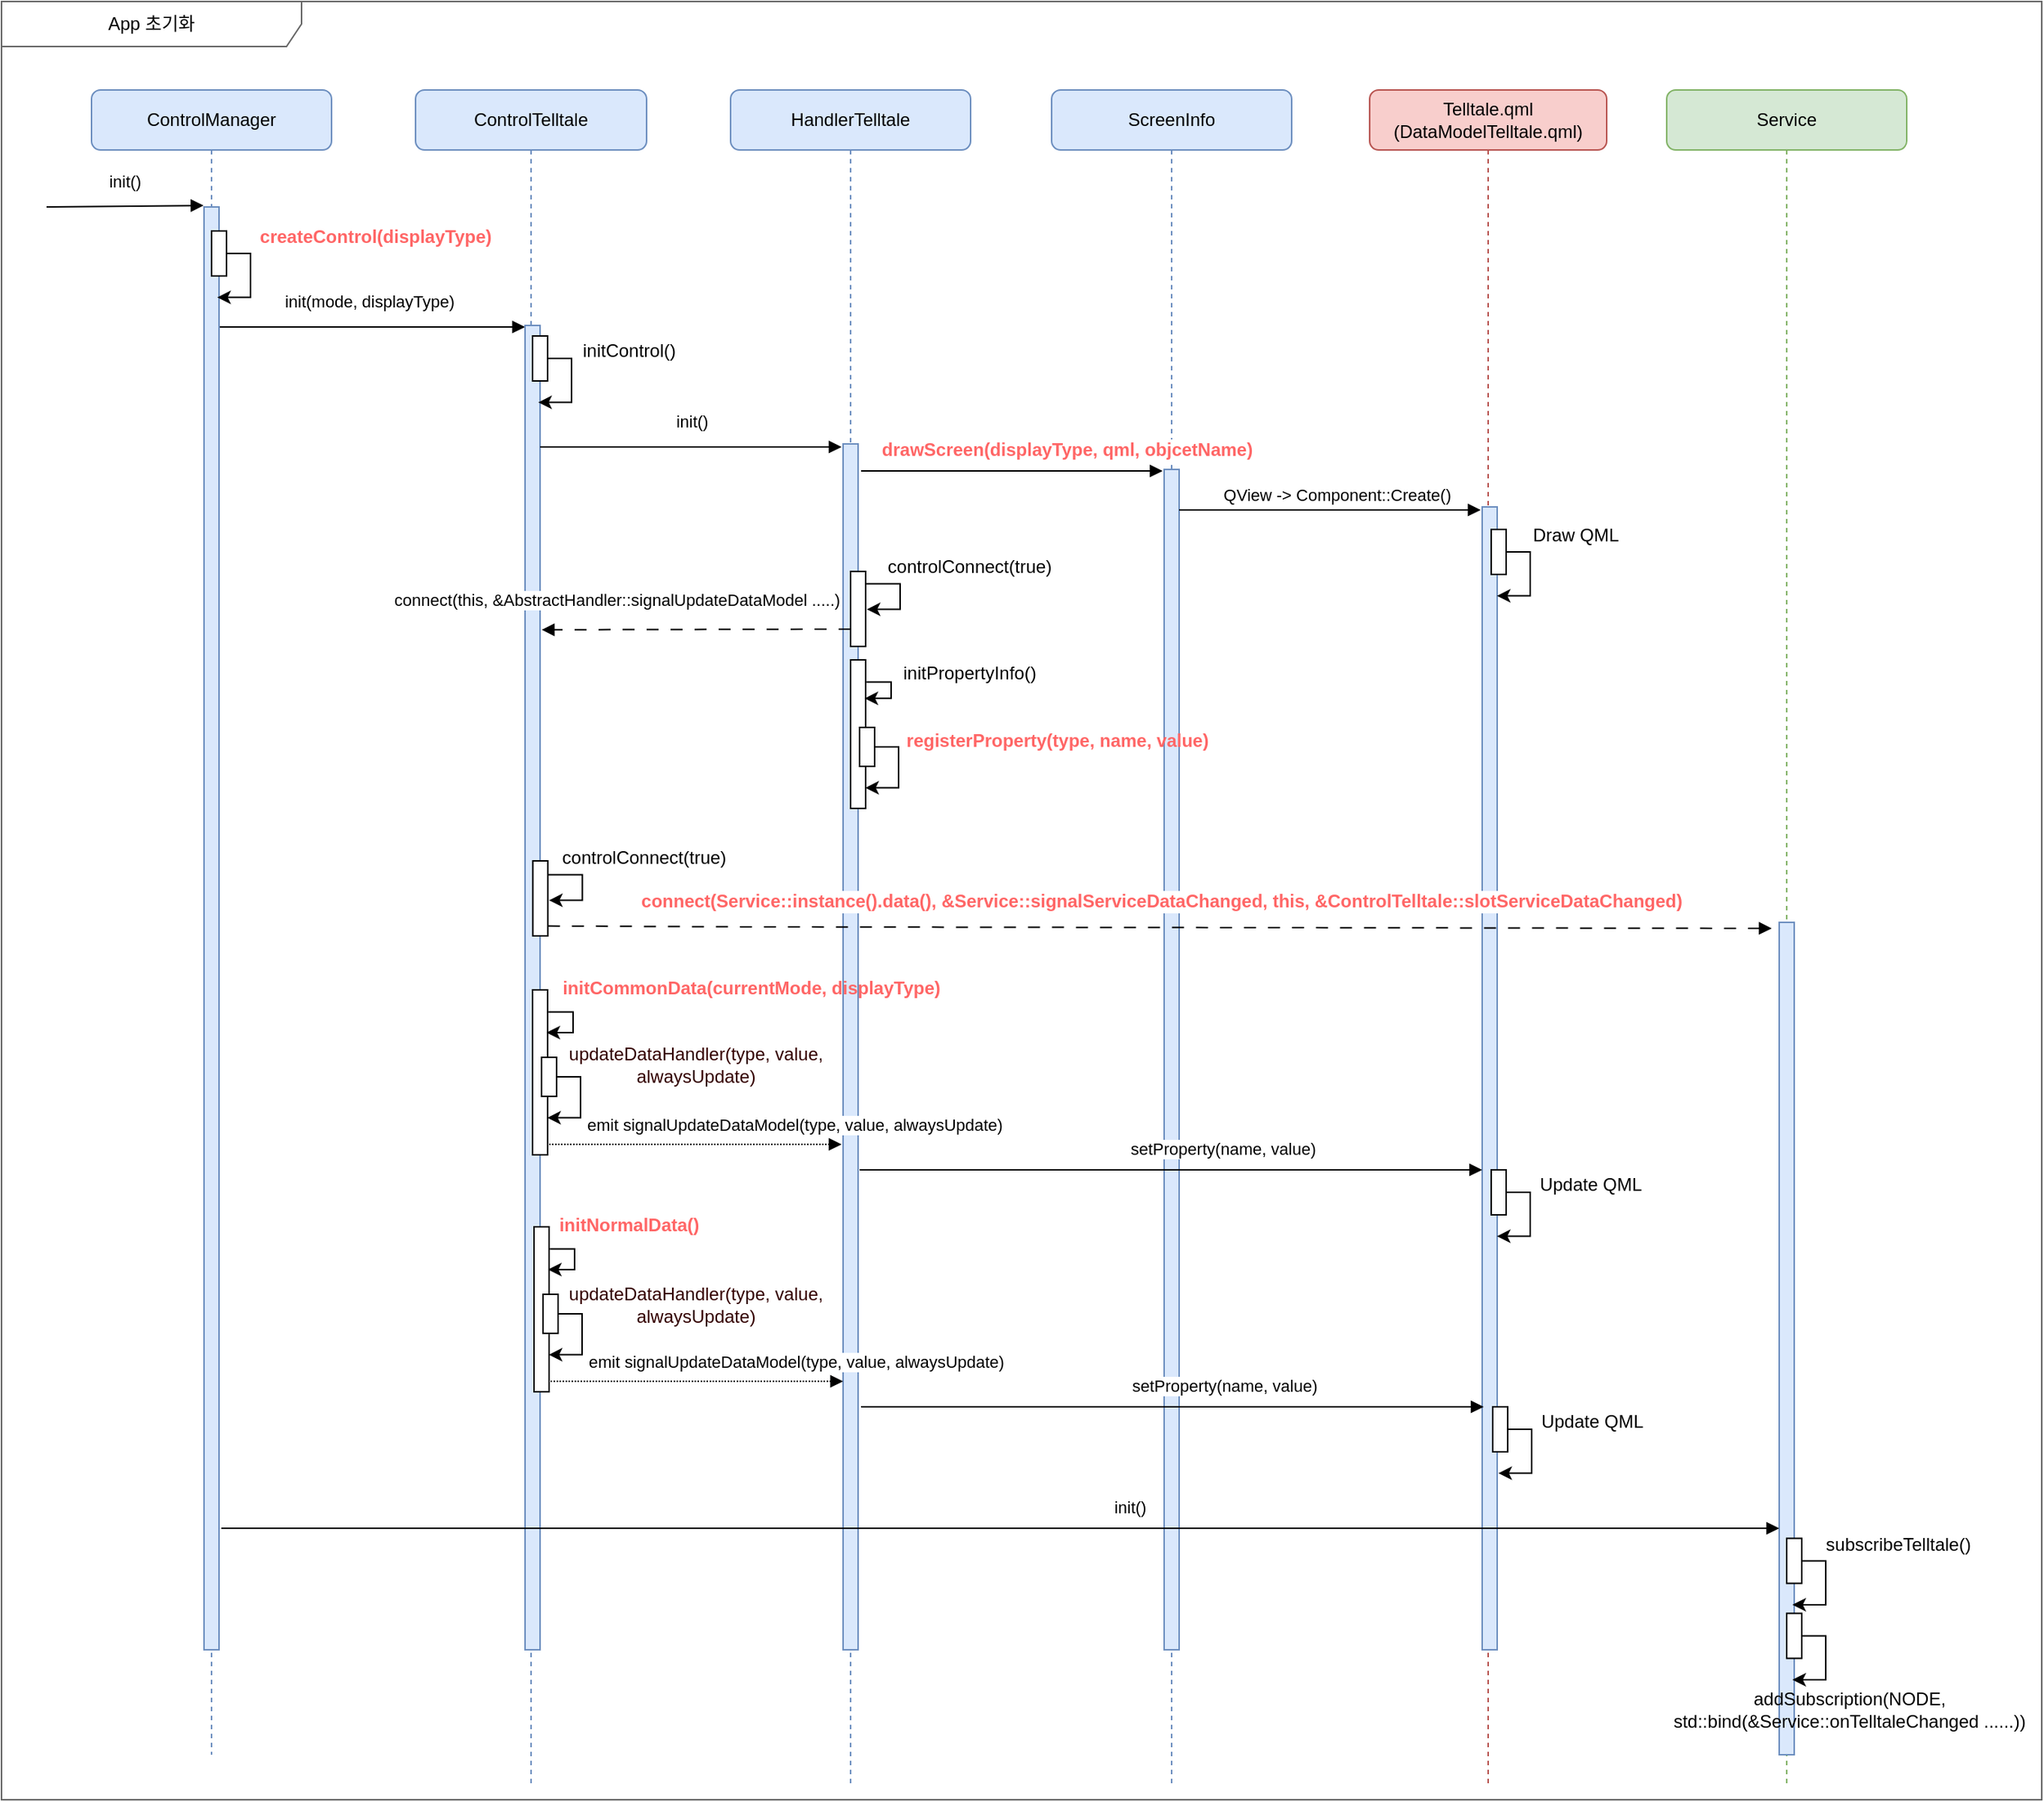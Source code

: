 <mxfile version="20.8.16" type="device"><diagram id="tWphjhr5IeKWhzwxCvvr" name="페이지-1"><mxGraphModel dx="3621" dy="6598" grid="1" gridSize="10" guides="1" tooltips="1" connect="1" arrows="1" fold="1" page="0" pageScale="1" pageWidth="827" pageHeight="1169" math="0" shadow="0"><root><mxCell id="0"/><mxCell id="1" parent="0"/><mxCell id="aQFrXYDt3bdDGyGKcT29-43" value="App 초기화" style="shape=umlFrame;whiteSpace=wrap;html=1;width=200;height=30;strokeColor=#666666;fontFamily=Helvetica;" parent="1" vertex="1"><mxGeometry x="-810" y="-5089" width="1360" height="1199" as="geometry"/></mxCell><mxCell id="aQFrXYDt3bdDGyGKcT29-87" value="init(mode, displayType)" style="edgeStyle=none;rounded=0;orthogonalLoop=1;jettySize=auto;html=1;endArrow=block;endFill=1;endSize=6;" parent="1" edge="1"><mxGeometry x="0.002" y="17" relative="1" as="geometry"><mxPoint as="offset"/><mxPoint x="-670.19" y="-4872" as="sourcePoint"/><mxPoint x="-461" y="-4872" as="targetPoint"/><Array as="points"><mxPoint x="-530" y="-4872"/></Array></mxGeometry></mxCell><mxCell id="aQFrXYDt3bdDGyGKcT29-59" value="ControlTelltale" style="shape=umlLifeline;perimeter=lifelinePerimeter;whiteSpace=wrap;html=1;container=1;collapsible=0;recursiveResize=0;outlineConnect=0;rounded=1;shadow=0;comic=0;labelBackgroundColor=none;strokeWidth=1;fontFamily=Helvetica;fontSize=12;align=center;fillColor=#dae8fc;strokeColor=#6c8ebf;" parent="1" vertex="1"><mxGeometry x="-534" y="-5030" width="154" height="1130" as="geometry"/></mxCell><mxCell id="aQFrXYDt3bdDGyGKcT29-60" value="" style="html=1;points=[];perimeter=orthogonalPerimeter;rounded=0;shadow=0;comic=0;labelBackgroundColor=none;strokeWidth=1;fontFamily=Helvetica;fontSize=12;align=center;fillColor=#dae8fc;strokeColor=#6c8ebf;" parent="aQFrXYDt3bdDGyGKcT29-59" vertex="1"><mxGeometry x="73" y="157" width="10" height="883" as="geometry"/></mxCell><mxCell id="raClXGPFjuIe6nFRdOOZ-39" value="controlConnect(true)" style="text;html=1;strokeColor=none;fillColor=none;align=center;verticalAlign=middle;whiteSpace=wrap;rounded=0;" parent="aQFrXYDt3bdDGyGKcT29-59" vertex="1"><mxGeometry x="83" y="504" width="139" height="16" as="geometry"/></mxCell><mxCell id="raClXGPFjuIe6nFRdOOZ-74" value="" style="rounded=0;whiteSpace=wrap;html=1;" parent="aQFrXYDt3bdDGyGKcT29-59" vertex="1"><mxGeometry x="78" y="600" width="10" height="110" as="geometry"/></mxCell><mxCell id="raClXGPFjuIe6nFRdOOZ-75" value="" style="edgeStyle=elbowEdgeStyle;rounded=0;orthogonalLoop=1;jettySize=auto;html=1;fontSize=10;exitX=0.004;exitY=0.74;exitDx=0;exitDy=0;exitPerimeter=0;entryX=0.932;entryY=0.259;entryDx=0;entryDy=0;entryPerimeter=0;" parent="aQFrXYDt3bdDGyGKcT29-59" target="raClXGPFjuIe6nFRdOOZ-74" edge="1"><mxGeometry x="-0.432" y="-50" relative="1" as="geometry"><Array as="points"><mxPoint x="105" y="625"/><mxPoint x="295" y="792"/></Array><mxPoint x="100" y="5" as="offset"/><mxPoint x="88.556" y="614.8" as="sourcePoint"/><mxPoint x="95" y="635" as="targetPoint"/></mxGeometry></mxCell><mxCell id="raClXGPFjuIe6nFRdOOZ-77" value="" style="rounded=0;whiteSpace=wrap;html=1;" parent="aQFrXYDt3bdDGyGKcT29-59" vertex="1"><mxGeometry x="84" y="645" width="10" height="26" as="geometry"/></mxCell><mxCell id="raClXGPFjuIe6nFRdOOZ-78" value="" style="edgeStyle=elbowEdgeStyle;rounded=0;orthogonalLoop=1;jettySize=auto;html=1;fontSize=10;exitX=1;exitY=0.5;exitDx=0;exitDy=0;entryX=0.88;entryY=0.978;entryDx=0;entryDy=0;entryPerimeter=0;" parent="aQFrXYDt3bdDGyGKcT29-59" source="raClXGPFjuIe6nFRdOOZ-77" edge="1"><mxGeometry x="-0.432" y="-50" relative="1" as="geometry"><Array as="points"><mxPoint x="110" y="747"/><mxPoint x="308" y="833"/></Array><mxPoint x="100" y="5" as="offset"/><mxPoint x="1104.0" y="10917" as="sourcePoint"/><mxPoint x="87.8" y="685.28" as="targetPoint"/></mxGeometry></mxCell><mxCell id="raClXGPFjuIe6nFRdOOZ-79" value="&lt;span&gt;updateDataHandler(type, value, alwaysUpdate)&lt;/span&gt;" style="text;html=1;strokeColor=none;fillColor=none;align=center;verticalAlign=middle;whiteSpace=wrap;rounded=0;fontColor=#330000;fontStyle=0" parent="aQFrXYDt3bdDGyGKcT29-59" vertex="1"><mxGeometry x="73" y="640" width="228" height="20" as="geometry"/></mxCell><mxCell id="raClXGPFjuIe6nFRdOOZ-89" value="&lt;span&gt;updateDataHandler(type, value, alwaysUpdate)&lt;/span&gt;" style="text;html=1;strokeColor=none;fillColor=none;align=center;verticalAlign=middle;whiteSpace=wrap;rounded=0;fontColor=#330000;fontStyle=0" parent="aQFrXYDt3bdDGyGKcT29-59" vertex="1"><mxGeometry x="73" y="800" width="228" height="20" as="geometry"/></mxCell><mxCell id="raClXGPFjuIe6nFRdOOZ-86" value="initNormalData()" style="text;html=1;strokeColor=none;fillColor=none;align=center;verticalAlign=middle;whiteSpace=wrap;rounded=0;fontColor=#FF6666;fontStyle=1" parent="aQFrXYDt3bdDGyGKcT29-59" vertex="1"><mxGeometry x="73" y="747" width="139" height="20" as="geometry"/></mxCell><mxCell id="aQFrXYDt3bdDGyGKcT29-81" value="ControlManager" style="shape=umlLifeline;perimeter=lifelinePerimeter;whiteSpace=wrap;html=1;container=1;collapsible=0;recursiveResize=0;outlineConnect=0;rounded=1;shadow=0;comic=0;labelBackgroundColor=none;strokeWidth=1;fontFamily=Helvetica;fontSize=12;align=center;fillColor=#dae8fc;strokeColor=#6c8ebf;" parent="1" vertex="1"><mxGeometry x="-750" y="-5030" width="160" height="1110" as="geometry"/></mxCell><mxCell id="aQFrXYDt3bdDGyGKcT29-82" value="" style="html=1;points=[];perimeter=orthogonalPerimeter;rounded=0;shadow=0;comic=0;labelBackgroundColor=none;strokeWidth=1;fontFamily=Helvetica;fontSize=12;align=center;fillColor=#dae8fc;strokeColor=#6c8ebf;" parent="aQFrXYDt3bdDGyGKcT29-81" vertex="1"><mxGeometry x="75" y="78" width="10" height="962" as="geometry"/></mxCell><mxCell id="C_nkQzal2yX-R-GBcXLQ-154" value="" style="rounded=0;whiteSpace=wrap;html=1;" parent="aQFrXYDt3bdDGyGKcT29-81" vertex="1"><mxGeometry x="80" y="94" width="10" height="30" as="geometry"/></mxCell><mxCell id="C_nkQzal2yX-R-GBcXLQ-155" value="" style="edgeStyle=elbowEdgeStyle;rounded=0;orthogonalLoop=1;jettySize=auto;html=1;fontSize=10;exitX=1;exitY=0.5;exitDx=0;exitDy=0;entryX=0.88;entryY=0.978;entryDx=0;entryDy=0;entryPerimeter=0;" parent="aQFrXYDt3bdDGyGKcT29-81" source="C_nkQzal2yX-R-GBcXLQ-154" edge="1"><mxGeometry x="-0.432" y="-50" relative="1" as="geometry"><Array as="points"><mxPoint x="106" y="200"/><mxPoint x="304" y="286"/></Array><mxPoint x="100" y="5" as="offset"/><mxPoint x="350.0" y="5340" as="sourcePoint"/><mxPoint x="83.8" y="138.28" as="targetPoint"/></mxGeometry></mxCell><mxCell id="aQFrXYDt3bdDGyGKcT29-65" value="HandlerTelltale" style="shape=umlLifeline;perimeter=lifelinePerimeter;whiteSpace=wrap;html=1;container=1;collapsible=0;recursiveResize=0;outlineConnect=0;rounded=1;shadow=0;comic=0;labelBackgroundColor=none;strokeWidth=1;fontFamily=Helvetica;fontSize=12;align=center;fillColor=#dae8fc;strokeColor=#6c8ebf;" parent="1" vertex="1"><mxGeometry x="-324" y="-5030" width="160" height="1130" as="geometry"/></mxCell><mxCell id="raClXGPFjuIe6nFRdOOZ-10" value="" style="html=1;points=[];perimeter=orthogonalPerimeter;rounded=0;shadow=0;comic=0;labelBackgroundColor=none;strokeWidth=1;fontFamily=Helvetica;fontSize=12;align=center;fillColor=#dae8fc;strokeColor=#6c8ebf;" parent="aQFrXYDt3bdDGyGKcT29-65" vertex="1"><mxGeometry x="75" y="236" width="10" height="804" as="geometry"/></mxCell><mxCell id="aQFrXYDt3bdDGyGKcT29-83" value="init()" style="edgeStyle=none;rounded=0;orthogonalLoop=1;jettySize=auto;html=1;entryX=-0.033;entryY=-0.001;entryDx=0;entryDy=0;entryPerimeter=0;endArrow=block;endFill=1;endSize=6;" parent="1" target="aQFrXYDt3bdDGyGKcT29-82" edge="1"><mxGeometry x="0.002" y="17" relative="1" as="geometry"><mxPoint as="offset"/><mxPoint x="-780" y="-4952" as="sourcePoint"/></mxGeometry></mxCell><mxCell id="C_nkQzal2yX-R-GBcXLQ-97" value="ScreenInfo" style="shape=umlLifeline;perimeter=lifelinePerimeter;whiteSpace=wrap;html=1;container=1;collapsible=0;recursiveResize=0;outlineConnect=0;rounded=1;shadow=0;comic=0;labelBackgroundColor=none;strokeWidth=1;fontFamily=Helvetica;fontSize=12;align=center;fillColor=#dae8fc;strokeColor=#6c8ebf;" parent="1" vertex="1"><mxGeometry x="-110" y="-5030" width="160" height="1130" as="geometry"/></mxCell><mxCell id="raClXGPFjuIe6nFRdOOZ-15" value="" style="html=1;points=[];perimeter=orthogonalPerimeter;rounded=0;shadow=0;comic=0;labelBackgroundColor=none;strokeWidth=1;fontFamily=Helvetica;fontSize=12;align=center;fillColor=#dae8fc;strokeColor=#6c8ebf;" parent="C_nkQzal2yX-R-GBcXLQ-97" vertex="1"><mxGeometry x="75" y="253" width="10" height="787" as="geometry"/></mxCell><mxCell id="raClXGPFjuIe6nFRdOOZ-1" value="Telltale.qml&lt;br&gt;(DataModelTelltale.qml)" style="shape=umlLifeline;perimeter=lifelinePerimeter;whiteSpace=wrap;html=1;container=1;collapsible=0;recursiveResize=0;outlineConnect=0;rounded=1;shadow=0;comic=0;labelBackgroundColor=none;strokeWidth=1;fontFamily=Helvetica;fontSize=12;align=center;fillColor=#f8cecc;strokeColor=#b85450;" parent="1" vertex="1"><mxGeometry x="102" y="-5030" width="158" height="1130" as="geometry"/></mxCell><mxCell id="raClXGPFjuIe6nFRdOOZ-17" value="" style="html=1;points=[];perimeter=orthogonalPerimeter;rounded=0;shadow=0;comic=0;labelBackgroundColor=none;strokeWidth=1;fontFamily=Helvetica;fontSize=12;align=center;fillColor=#dae8fc;strokeColor=#6c8ebf;" parent="raClXGPFjuIe6nFRdOOZ-1" vertex="1"><mxGeometry x="75" y="278" width="10" height="762" as="geometry"/></mxCell><mxCell id="raClXGPFjuIe6nFRdOOZ-18" value="QView -&amp;gt; Component::Create()" style="edgeStyle=none;rounded=0;orthogonalLoop=1;jettySize=auto;html=1;endArrow=block;endFill=1;endSize=6;" parent="raClXGPFjuIe6nFRdOOZ-1" edge="1"><mxGeometry x="0.045" y="10" relative="1" as="geometry"><mxPoint as="offset"/><mxPoint x="-127.0" y="280" as="sourcePoint"/><mxPoint x="74" y="280" as="targetPoint"/><Array as="points"><mxPoint x="13.19" y="280"/></Array></mxGeometry></mxCell><mxCell id="raClXGPFjuIe6nFRdOOZ-31" value="" style="rounded=0;whiteSpace=wrap;html=1;" parent="raClXGPFjuIe6nFRdOOZ-1" vertex="1"><mxGeometry x="81" y="293" width="10" height="30" as="geometry"/></mxCell><mxCell id="raClXGPFjuIe6nFRdOOZ-32" value="" style="edgeStyle=elbowEdgeStyle;rounded=0;orthogonalLoop=1;jettySize=auto;html=1;fontSize=10;exitX=1;exitY=0.5;exitDx=0;exitDy=0;entryX=0.88;entryY=0.978;entryDx=0;entryDy=0;entryPerimeter=0;" parent="raClXGPFjuIe6nFRdOOZ-1" source="raClXGPFjuIe6nFRdOOZ-31" edge="1"><mxGeometry x="-0.432" y="-50" relative="1" as="geometry"><Array as="points"><mxPoint x="107" y="399"/><mxPoint x="305" y="485"/></Array><mxPoint x="100" y="5" as="offset"/><mxPoint x="1101.0" y="10569" as="sourcePoint"/><mxPoint x="84.8" y="337.28" as="targetPoint"/></mxGeometry></mxCell><mxCell id="raClXGPFjuIe6nFRdOOZ-33" value="Draw QML" style="text;html=1;strokeColor=none;fillColor=none;align=center;verticalAlign=middle;whiteSpace=wrap;rounded=0;" parent="raClXGPFjuIe6nFRdOOZ-1" vertex="1"><mxGeometry x="68" y="287" width="139" height="20" as="geometry"/></mxCell><mxCell id="raClXGPFjuIe6nFRdOOZ-81" value="" style="rounded=0;whiteSpace=wrap;html=1;" parent="raClXGPFjuIe6nFRdOOZ-1" vertex="1"><mxGeometry x="81" y="720" width="10" height="30" as="geometry"/></mxCell><mxCell id="raClXGPFjuIe6nFRdOOZ-82" value="" style="edgeStyle=elbowEdgeStyle;rounded=0;orthogonalLoop=1;jettySize=auto;html=1;fontSize=10;exitX=1;exitY=0.5;exitDx=0;exitDy=0;entryX=0.88;entryY=0.978;entryDx=0;entryDy=0;entryPerimeter=0;" parent="raClXGPFjuIe6nFRdOOZ-1" source="raClXGPFjuIe6nFRdOOZ-81" edge="1"><mxGeometry x="-0.432" y="-50" relative="1" as="geometry"><Array as="points"><mxPoint x="107" y="826"/><mxPoint x="305" y="912"/></Array><mxPoint x="100" y="5" as="offset"/><mxPoint x="999.0" y="16026" as="sourcePoint"/><mxPoint x="84.8" y="764.28" as="targetPoint"/></mxGeometry></mxCell><mxCell id="C_nkQzal2yX-R-GBcXLQ-156" value="createControl(displayType)" style="text;html=1;strokeColor=none;fillColor=none;align=center;verticalAlign=middle;whiteSpace=wrap;rounded=0;fontStyle=1;fontColor=#FF6666;" parent="1" vertex="1"><mxGeometry x="-630" y="-4942" width="139" height="20" as="geometry"/></mxCell><mxCell id="raClXGPFjuIe6nFRdOOZ-6" value="" style="rounded=0;whiteSpace=wrap;html=1;" parent="1" vertex="1"><mxGeometry x="-456" y="-4866" width="10" height="30" as="geometry"/></mxCell><mxCell id="raClXGPFjuIe6nFRdOOZ-7" value="" style="edgeStyle=elbowEdgeStyle;rounded=0;orthogonalLoop=1;jettySize=auto;html=1;fontSize=10;exitX=1;exitY=0.5;exitDx=0;exitDy=0;entryX=0.88;entryY=0.978;entryDx=0;entryDy=0;entryPerimeter=0;" parent="1" source="raClXGPFjuIe6nFRdOOZ-6" edge="1"><mxGeometry x="-0.432" y="-50" relative="1" as="geometry"><Array as="points"><mxPoint x="-430" y="-4760"/><mxPoint x="-232" y="-4674"/></Array><mxPoint x="100" y="5" as="offset"/><mxPoint x="564.0" y="5410" as="sourcePoint"/><mxPoint x="-452.2" y="-4821.72" as="targetPoint"/></mxGeometry></mxCell><mxCell id="raClXGPFjuIe6nFRdOOZ-8" value="initControl()" style="text;html=1;strokeColor=none;fillColor=none;align=center;verticalAlign=middle;whiteSpace=wrap;rounded=0;" parent="1" vertex="1"><mxGeometry x="-461" y="-4866" width="139" height="20" as="geometry"/></mxCell><mxCell id="raClXGPFjuIe6nFRdOOZ-9" value="init()" style="edgeStyle=none;rounded=0;orthogonalLoop=1;jettySize=auto;html=1;endArrow=block;endFill=1;endSize=6;" parent="1" edge="1"><mxGeometry x="0.002" y="17" relative="1" as="geometry"><mxPoint as="offset"/><mxPoint x="-451.0" y="-4792" as="sourcePoint"/><mxPoint x="-250" y="-4792" as="targetPoint"/><Array as="points"><mxPoint x="-310.81" y="-4792"/></Array></mxGeometry></mxCell><mxCell id="raClXGPFjuIe6nFRdOOZ-11" value="" style="rounded=0;whiteSpace=wrap;html=1;" parent="1" vertex="1"><mxGeometry x="-244" y="-4650" width="10" height="99" as="geometry"/></mxCell><mxCell id="raClXGPFjuIe6nFRdOOZ-12" value="" style="edgeStyle=elbowEdgeStyle;rounded=0;orthogonalLoop=1;jettySize=auto;html=1;fontSize=10;exitX=0.004;exitY=0.74;exitDx=0;exitDy=0;exitPerimeter=0;entryX=0.932;entryY=0.259;entryDx=0;entryDy=0;entryPerimeter=0;" parent="1" target="raClXGPFjuIe6nFRdOOZ-11" edge="1"><mxGeometry x="-0.432" y="-50" relative="1" as="geometry"><Array as="points"><mxPoint x="-217" y="-4625"/><mxPoint x="-27" y="-4458"/></Array><mxPoint x="100" y="5" as="offset"/><mxPoint x="-233.444" y="-4635.2" as="sourcePoint"/><mxPoint x="-227" y="-4615" as="targetPoint"/></mxGeometry></mxCell><mxCell id="raClXGPFjuIe6nFRdOOZ-13" value="initPropertyInfo()" style="text;html=1;strokeColor=none;fillColor=none;align=center;verticalAlign=middle;whiteSpace=wrap;rounded=0;" parent="1" vertex="1"><mxGeometry x="-234" y="-4651" width="139" height="20" as="geometry"/></mxCell><mxCell id="raClXGPFjuIe6nFRdOOZ-16" value="drawScreen(displayType, qml, objcetName)" style="edgeStyle=none;rounded=0;orthogonalLoop=1;jettySize=auto;html=1;endArrow=block;endFill=1;endSize=6;fontStyle=1;fontColor=#FF6666;fontSize=12;" parent="1" edge="1"><mxGeometry x="0.363" y="14" relative="1" as="geometry"><mxPoint as="offset"/><mxPoint x="-237.0" y="-4776" as="sourcePoint"/><mxPoint x="-36" y="-4776" as="targetPoint"/><Array as="points"><mxPoint x="-96.81" y="-4776"/></Array></mxGeometry></mxCell><mxCell id="raClXGPFjuIe6nFRdOOZ-26" value="" style="rounded=0;whiteSpace=wrap;html=1;" parent="1" vertex="1"><mxGeometry x="-238" y="-4605" width="10" height="26" as="geometry"/></mxCell><mxCell id="raClXGPFjuIe6nFRdOOZ-27" value="" style="edgeStyle=elbowEdgeStyle;rounded=0;orthogonalLoop=1;jettySize=auto;html=1;fontSize=10;exitX=1;exitY=0.5;exitDx=0;exitDy=0;entryX=0.88;entryY=0.978;entryDx=0;entryDy=0;entryPerimeter=0;" parent="1" source="raClXGPFjuIe6nFRdOOZ-26" edge="1"><mxGeometry x="-0.432" y="-50" relative="1" as="geometry"><Array as="points"><mxPoint x="-212" y="-4503"/><mxPoint x="-14" y="-4417"/></Array><mxPoint x="100" y="5" as="offset"/><mxPoint x="782.0" y="5667" as="sourcePoint"/><mxPoint x="-234.2" y="-4564.72" as="targetPoint"/></mxGeometry></mxCell><mxCell id="raClXGPFjuIe6nFRdOOZ-28" value="&lt;b&gt;registerProperty(type, name, value)&lt;/b&gt;" style="text;html=1;strokeColor=none;fillColor=none;align=center;verticalAlign=middle;whiteSpace=wrap;rounded=0;fontColor=#FF6666;" parent="1" vertex="1"><mxGeometry x="-220" y="-4606" width="228" height="20" as="geometry"/></mxCell><mxCell id="raClXGPFjuIe6nFRdOOZ-29" value="Service" style="shape=umlLifeline;perimeter=lifelinePerimeter;whiteSpace=wrap;html=1;container=1;collapsible=0;recursiveResize=0;outlineConnect=0;rounded=1;shadow=0;comic=0;labelBackgroundColor=none;strokeWidth=1;fontFamily=Helvetica;fontSize=12;align=center;fillColor=#d5e8d4;strokeColor=#82b366;" parent="1" vertex="1"><mxGeometry x="300" y="-5030" width="160" height="1130" as="geometry"/></mxCell><mxCell id="raClXGPFjuIe6nFRdOOZ-30" value="" style="html=1;points=[];perimeter=orthogonalPerimeter;rounded=0;shadow=0;comic=0;labelBackgroundColor=none;strokeWidth=1;fontFamily=Helvetica;fontSize=12;align=center;fillColor=#dae8fc;strokeColor=#6c8ebf;" parent="raClXGPFjuIe6nFRdOOZ-29" vertex="1"><mxGeometry x="75" y="555" width="10" height="555" as="geometry"/></mxCell><mxCell id="raClXGPFjuIe6nFRdOOZ-98" value="" style="rounded=0;whiteSpace=wrap;html=1;" parent="raClXGPFjuIe6nFRdOOZ-29" vertex="1"><mxGeometry x="80" y="965.72" width="10" height="30" as="geometry"/></mxCell><mxCell id="raClXGPFjuIe6nFRdOOZ-99" value="" style="edgeStyle=elbowEdgeStyle;rounded=0;orthogonalLoop=1;jettySize=auto;html=1;fontSize=10;exitX=1;exitY=0.5;exitDx=0;exitDy=0;entryX=0.88;entryY=0.978;entryDx=0;entryDy=0;entryPerimeter=0;" parent="raClXGPFjuIe6nFRdOOZ-29" source="raClXGPFjuIe6nFRdOOZ-98" edge="1"><mxGeometry x="-0.432" y="-50" relative="1" as="geometry"><Array as="points"><mxPoint x="106" y="1071.72"/><mxPoint x="304" y="1157.72"/></Array><mxPoint x="100" y="5" as="offset"/><mxPoint x="896.0" y="21301.72" as="sourcePoint"/><mxPoint x="83.8" y="1010.0" as="targetPoint"/></mxGeometry></mxCell><mxCell id="DsUBt7Ox8GKCujuWobjb-1" value="" style="rounded=0;whiteSpace=wrap;html=1;" vertex="1" parent="raClXGPFjuIe6nFRdOOZ-29"><mxGeometry x="80" y="1015.72" width="10" height="30" as="geometry"/></mxCell><mxCell id="DsUBt7Ox8GKCujuWobjb-2" value="" style="edgeStyle=elbowEdgeStyle;rounded=0;orthogonalLoop=1;jettySize=auto;html=1;fontSize=10;exitX=1;exitY=0.5;exitDx=0;exitDy=0;entryX=0.88;entryY=0.978;entryDx=0;entryDy=0;entryPerimeter=0;" edge="1" parent="raClXGPFjuIe6nFRdOOZ-29" source="DsUBt7Ox8GKCujuWobjb-1"><mxGeometry x="-0.432" y="-50" relative="1" as="geometry"><Array as="points"><mxPoint x="106" y="1121.72"/><mxPoint x="304" y="1207.72"/></Array><mxPoint x="100" y="5" as="offset"/><mxPoint x="596.0" y="26381.72" as="sourcePoint"/><mxPoint x="83.8" y="1060" as="targetPoint"/></mxGeometry></mxCell><mxCell id="DsUBt7Ox8GKCujuWobjb-3" value="addSubscription(NODE, std::bind(&amp;amp;Service::onTelltaleChanged ......))" style="text;html=1;strokeColor=none;fillColor=none;align=center;verticalAlign=middle;whiteSpace=wrap;rounded=0;" vertex="1" parent="raClXGPFjuIe6nFRdOOZ-29"><mxGeometry y="1070" width="244" height="20" as="geometry"/></mxCell><mxCell id="raClXGPFjuIe6nFRdOOZ-37" value="" style="rounded=0;whiteSpace=wrap;html=1;" parent="1" vertex="1"><mxGeometry x="-455.81" y="-4516" width="10" height="50" as="geometry"/></mxCell><mxCell id="raClXGPFjuIe6nFRdOOZ-38" value="" style="edgeStyle=elbowEdgeStyle;rounded=0;orthogonalLoop=1;jettySize=auto;html=1;fontSize=10;exitX=1.005;exitY=0.184;exitDx=0;exitDy=0;entryX=0.88;entryY=0.978;entryDx=0;entryDy=0;entryPerimeter=0;exitPerimeter=0;" parent="1" source="raClXGPFjuIe6nFRdOOZ-37" edge="1"><mxGeometry x="-0.432" y="-50" relative="1" as="geometry"><Array as="points"><mxPoint x="-422.81" y="-4428"/><mxPoint x="-224.81" y="-4342"/></Array><mxPoint x="100" y="5" as="offset"/><mxPoint x="-439.56" y="-4518.376" as="sourcePoint"/><mxPoint x="-445.01" y="-4489.72" as="targetPoint"/></mxGeometry></mxCell><mxCell id="raClXGPFjuIe6nFRdOOZ-40" value="&lt;b style=&quot;font-size: 12px;&quot;&gt;connect(Service::instance().data(), &amp;amp;Service::signalServiceDataChanged, this, &amp;amp;ControlTelltale::slotServiceDataChanged)&lt;/b&gt;" style="edgeStyle=none;rounded=0;orthogonalLoop=1;jettySize=auto;html=1;endArrow=block;endFill=1;endSize=6;dashed=1;dashPattern=8 8;exitX=1.005;exitY=0.874;exitDx=0;exitDy=0;exitPerimeter=0;fontSize=12;fontColor=#FF6666;" parent="1" edge="1"><mxGeometry x="0.002" y="17" relative="1" as="geometry"><mxPoint as="offset"/><mxPoint x="-445.76" y="-4472.584" as="sourcePoint"/><mxPoint x="370" y="-4471" as="targetPoint"/><Array as="points"><mxPoint x="-309.0" y="-4472"/></Array></mxGeometry></mxCell><mxCell id="raClXGPFjuIe6nFRdOOZ-56" value="emit&amp;nbsp;signalUpdateDataModel(type, value, alwaysUpdate)&amp;nbsp;" style="edgeStyle=none;rounded=0;orthogonalLoop=1;jettySize=auto;html=1;endArrow=block;endFill=1;endSize=6;dashed=1;dashPattern=1 1;" parent="1" edge="1"><mxGeometry x="0.692" y="13" relative="1" as="geometry"><mxPoint as="offset"/><mxPoint x="-445.0" y="-4327" as="sourcePoint"/><mxPoint x="-250" y="-4327" as="targetPoint"/><Array as="points"><mxPoint x="-304.81" y="-4327"/></Array></mxGeometry></mxCell><mxCell id="raClXGPFjuIe6nFRdOOZ-57" value="" style="rounded=0;whiteSpace=wrap;html=1;" parent="1" vertex="1"><mxGeometry x="-244" y="-4709" width="10" height="50" as="geometry"/></mxCell><mxCell id="raClXGPFjuIe6nFRdOOZ-58" value="" style="edgeStyle=elbowEdgeStyle;rounded=0;orthogonalLoop=1;jettySize=auto;html=1;fontSize=10;exitX=1.005;exitY=0.184;exitDx=0;exitDy=0;entryX=0.88;entryY=0.978;entryDx=0;entryDy=0;entryPerimeter=0;exitPerimeter=0;" parent="1" edge="1"><mxGeometry x="-0.432" y="-50" relative="1" as="geometry"><Array as="points"><mxPoint x="-211" y="-4622"/><mxPoint x="-13" y="-4536"/></Array><mxPoint x="100" y="5" as="offset"/><mxPoint x="-233.95" y="-4700.8" as="sourcePoint"/><mxPoint x="-233.2" y="-4683.72" as="targetPoint"/></mxGeometry></mxCell><mxCell id="raClXGPFjuIe6nFRdOOZ-59" value="controlConnect(true)" style="text;html=1;strokeColor=none;fillColor=none;align=center;verticalAlign=middle;whiteSpace=wrap;rounded=0;" parent="1" vertex="1"><mxGeometry x="-234" y="-4720" width="139" height="16" as="geometry"/></mxCell><mxCell id="raClXGPFjuIe6nFRdOOZ-61" value="connect(this, &amp;amp;AbstractHandler::signalUpdateDataModel .....)" style="edgeStyle=none;rounded=0;orthogonalLoop=1;jettySize=auto;html=1;endArrow=block;endFill=1;endSize=6;exitX=0;exitY=0.75;exitDx=0;exitDy=0;entryX=1.109;entryY=0.3;entryDx=0;entryDy=0;entryPerimeter=0;dashed=1;dashPattern=8 8;" parent="1" edge="1"><mxGeometry x="0.515" y="-20" relative="1" as="geometry"><mxPoint as="offset"/><mxPoint x="-244" y="-4670.5" as="sourcePoint"/><mxPoint x="-449.91" y="-4670.1" as="targetPoint"/><Array as="points"/></mxGeometry></mxCell><mxCell id="raClXGPFjuIe6nFRdOOZ-80" value="setProperty(name, value)" style="edgeStyle=none;rounded=0;orthogonalLoop=1;jettySize=auto;html=1;endArrow=block;endFill=1;endSize=6;" parent="1" target="raClXGPFjuIe6nFRdOOZ-17" edge="1"><mxGeometry x="0.165" y="14" relative="1" as="geometry"><mxPoint as="offset"/><mxPoint x="-238.0" y="-4310" as="sourcePoint"/><mxPoint x="-37" y="-4310" as="targetPoint"/><Array as="points"><mxPoint x="-97.81" y="-4310"/></Array></mxGeometry></mxCell><mxCell id="raClXGPFjuIe6nFRdOOZ-83" value="Update QML" style="text;html=1;strokeColor=none;fillColor=none;align=center;verticalAlign=middle;whiteSpace=wrap;rounded=0;" parent="1" vertex="1"><mxGeometry x="180" y="-4310" width="139" height="20" as="geometry"/></mxCell><mxCell id="raClXGPFjuIe6nFRdOOZ-84" value="" style="rounded=0;whiteSpace=wrap;html=1;" parent="1" vertex="1"><mxGeometry x="-455" y="-4272" width="10" height="110" as="geometry"/></mxCell><mxCell id="raClXGPFjuIe6nFRdOOZ-85" value="" style="edgeStyle=elbowEdgeStyle;rounded=0;orthogonalLoop=1;jettySize=auto;html=1;fontSize=10;exitX=0.004;exitY=0.74;exitDx=0;exitDy=0;exitPerimeter=0;entryX=0.932;entryY=0.259;entryDx=0;entryDy=0;entryPerimeter=0;" parent="1" target="raClXGPFjuIe6nFRdOOZ-84" edge="1"><mxGeometry x="-0.432" y="-50" relative="1" as="geometry"><Array as="points"><mxPoint x="-428" y="-4247"/><mxPoint x="-238" y="-4080"/></Array><mxPoint x="100" y="5" as="offset"/><mxPoint x="-444.444" y="-4257.2" as="sourcePoint"/><mxPoint x="96" y="793" as="targetPoint"/></mxGeometry></mxCell><mxCell id="raClXGPFjuIe6nFRdOOZ-87" value="" style="rounded=0;whiteSpace=wrap;html=1;" parent="1" vertex="1"><mxGeometry x="-449" y="-4227" width="10" height="26" as="geometry"/></mxCell><mxCell id="raClXGPFjuIe6nFRdOOZ-88" value="" style="edgeStyle=elbowEdgeStyle;rounded=0;orthogonalLoop=1;jettySize=auto;html=1;fontSize=10;exitX=1;exitY=0.5;exitDx=0;exitDy=0;entryX=0.88;entryY=0.978;entryDx=0;entryDy=0;entryPerimeter=0;" parent="1" source="raClXGPFjuIe6nFRdOOZ-87" edge="1"><mxGeometry x="-0.432" y="-50" relative="1" as="geometry"><Array as="points"><mxPoint x="-423" y="-4125"/><mxPoint x="-225" y="-4039"/></Array><mxPoint x="100" y="5" as="offset"/><mxPoint x="1105.0" y="11075" as="sourcePoint"/><mxPoint x="-445.2" y="-4186.72" as="targetPoint"/></mxGeometry></mxCell><mxCell id="raClXGPFjuIe6nFRdOOZ-90" value="" style="rounded=0;whiteSpace=wrap;html=1;" parent="1" vertex="1"><mxGeometry x="184" y="-4152" width="10" height="30" as="geometry"/></mxCell><mxCell id="raClXGPFjuIe6nFRdOOZ-91" value="" style="edgeStyle=elbowEdgeStyle;rounded=0;orthogonalLoop=1;jettySize=auto;html=1;fontSize=10;exitX=1;exitY=0.5;exitDx=0;exitDy=0;entryX=0.88;entryY=0.978;entryDx=0;entryDy=0;entryPerimeter=0;" parent="1" source="raClXGPFjuIe6nFRdOOZ-90" edge="1"><mxGeometry x="-0.432" y="-50" relative="1" as="geometry"><Array as="points"><mxPoint x="210" y="-4046"/><mxPoint x="408" y="-3960"/></Array><mxPoint x="100" y="5" as="offset"/><mxPoint x="1000.0" y="16184" as="sourcePoint"/><mxPoint x="187.8" y="-4107.72" as="targetPoint"/></mxGeometry></mxCell><mxCell id="raClXGPFjuIe6nFRdOOZ-92" value="emit&amp;nbsp;signalUpdateDataModel(type, value, alwaysUpdate)&amp;nbsp;" style="edgeStyle=none;rounded=0;orthogonalLoop=1;jettySize=auto;html=1;endArrow=block;endFill=1;endSize=6;dashed=1;dashPattern=1 1;" parent="1" edge="1"><mxGeometry x="0.692" y="13" relative="1" as="geometry"><mxPoint as="offset"/><mxPoint x="-444.0" y="-4169" as="sourcePoint"/><mxPoint x="-249" y="-4169" as="targetPoint"/><Array as="points"><mxPoint x="-303.81" y="-4169"/></Array></mxGeometry></mxCell><mxCell id="raClXGPFjuIe6nFRdOOZ-93" value="setProperty(name, value)" style="edgeStyle=none;rounded=0;orthogonalLoop=1;jettySize=auto;html=1;endArrow=block;endFill=1;endSize=6;" parent="1" edge="1"><mxGeometry x="0.165" y="14" relative="1" as="geometry"><mxPoint as="offset"/><mxPoint x="-237.0" y="-4152" as="sourcePoint"/><mxPoint x="178" y="-4152" as="targetPoint"/><Array as="points"><mxPoint x="-96.81" y="-4152"/></Array></mxGeometry></mxCell><mxCell id="raClXGPFjuIe6nFRdOOZ-94" value="Update QML" style="text;html=1;strokeColor=none;fillColor=none;align=center;verticalAlign=middle;whiteSpace=wrap;rounded=0;" parent="1" vertex="1"><mxGeometry x="181" y="-4152" width="139" height="20" as="geometry"/></mxCell><mxCell id="raClXGPFjuIe6nFRdOOZ-96" value="init()" style="edgeStyle=none;rounded=0;orthogonalLoop=1;jettySize=auto;html=1;endArrow=block;endFill=1;endSize=6;" parent="1" edge="1"><mxGeometry x="0.165" y="14" relative="1" as="geometry"><mxPoint as="offset"/><mxPoint x="-663.5" y="-4071" as="sourcePoint"/><mxPoint x="375" y="-4071" as="targetPoint"/><Array as="points"><mxPoint x="-523.31" y="-4071"/></Array></mxGeometry></mxCell><mxCell id="raClXGPFjuIe6nFRdOOZ-97" value="initCommonData(currentMode, displayType)" style="text;html=1;strokeColor=none;fillColor=none;align=center;verticalAlign=middle;whiteSpace=wrap;rounded=0;fontStyle=1;fontColor=#FF6666;" parent="1" vertex="1"><mxGeometry x="-439" y="-4441" width="258" height="20" as="geometry"/></mxCell><mxCell id="raClXGPFjuIe6nFRdOOZ-100" value="subscribeTelltale()" style="text;html=1;strokeColor=none;fillColor=none;align=center;verticalAlign=middle;whiteSpace=wrap;rounded=0;" parent="1" vertex="1"><mxGeometry x="385" y="-4070" width="139" height="20" as="geometry"/></mxCell></root></mxGraphModel></diagram></mxfile>